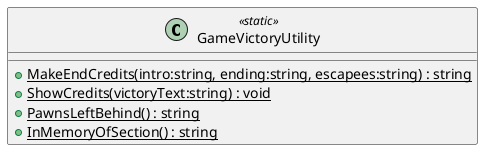 @startuml
class GameVictoryUtility <<static>> {
    + {static} MakeEndCredits(intro:string, ending:string, escapees:string) : string
    + {static} ShowCredits(victoryText:string) : void
    + {static} PawnsLeftBehind() : string
    + {static} InMemoryOfSection() : string
}
@enduml
